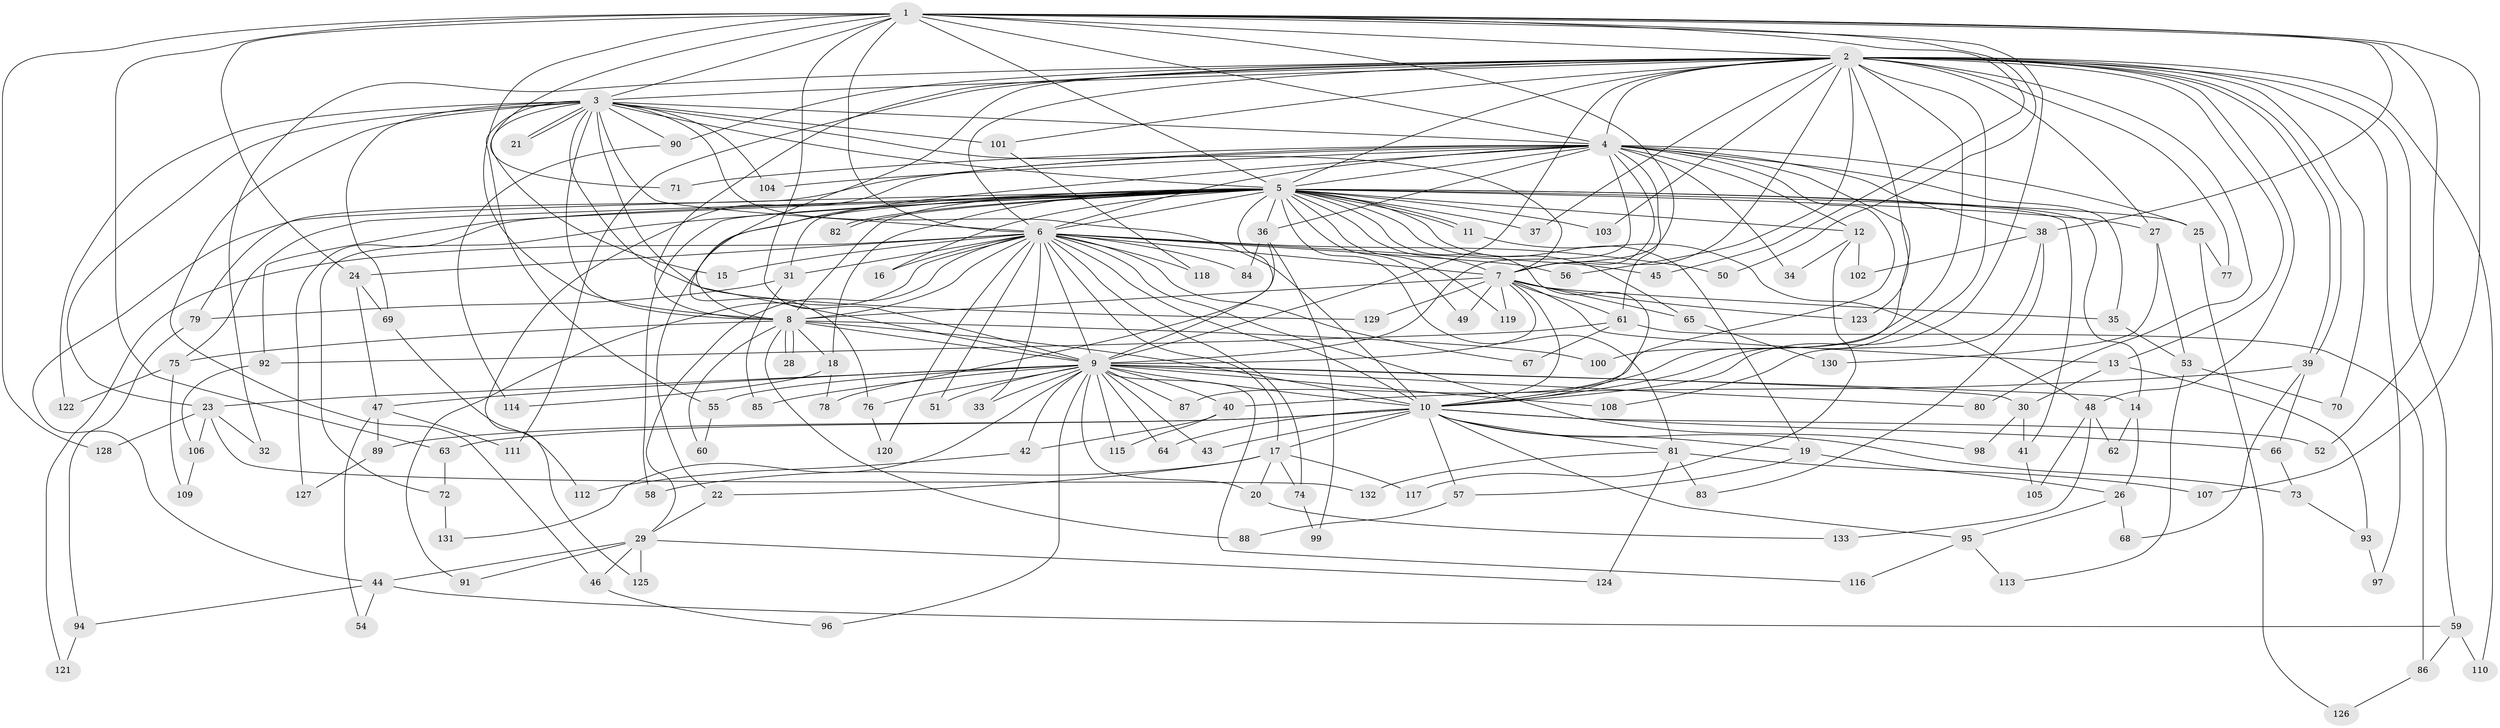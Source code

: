 // coarse degree distribution, {25: 0.0196078431372549, 28: 0.0196078431372549, 19: 0.0196078431372549, 21: 0.00980392156862745, 34: 0.00980392156862745, 13: 0.00980392156862745, 5: 0.049019607843137254, 4: 0.10784313725490197, 2: 0.5, 8: 0.00980392156862745, 6: 0.058823529411764705, 3: 0.17647058823529413, 7: 0.00980392156862745}
// Generated by graph-tools (version 1.1) at 2025/51/02/27/25 19:51:41]
// undirected, 133 vertices, 291 edges
graph export_dot {
graph [start="1"]
  node [color=gray90,style=filled];
  1;
  2;
  3;
  4;
  5;
  6;
  7;
  8;
  9;
  10;
  11;
  12;
  13;
  14;
  15;
  16;
  17;
  18;
  19;
  20;
  21;
  22;
  23;
  24;
  25;
  26;
  27;
  28;
  29;
  30;
  31;
  32;
  33;
  34;
  35;
  36;
  37;
  38;
  39;
  40;
  41;
  42;
  43;
  44;
  45;
  46;
  47;
  48;
  49;
  50;
  51;
  52;
  53;
  54;
  55;
  56;
  57;
  58;
  59;
  60;
  61;
  62;
  63;
  64;
  65;
  66;
  67;
  68;
  69;
  70;
  71;
  72;
  73;
  74;
  75;
  76;
  77;
  78;
  79;
  80;
  81;
  82;
  83;
  84;
  85;
  86;
  87;
  88;
  89;
  90;
  91;
  92;
  93;
  94;
  95;
  96;
  97;
  98;
  99;
  100;
  101;
  102;
  103;
  104;
  105;
  106;
  107;
  108;
  109;
  110;
  111;
  112;
  113;
  114;
  115;
  116;
  117;
  118;
  119;
  120;
  121;
  122;
  123;
  124;
  125;
  126;
  127;
  128;
  129;
  130;
  131;
  132;
  133;
  1 -- 2;
  1 -- 3;
  1 -- 4;
  1 -- 5;
  1 -- 6;
  1 -- 7;
  1 -- 8;
  1 -- 9;
  1 -- 10;
  1 -- 24;
  1 -- 38;
  1 -- 45;
  1 -- 50;
  1 -- 52;
  1 -- 63;
  1 -- 71;
  1 -- 107;
  1 -- 128;
  2 -- 3;
  2 -- 4;
  2 -- 5;
  2 -- 6;
  2 -- 7;
  2 -- 8;
  2 -- 9;
  2 -- 10;
  2 -- 13;
  2 -- 27;
  2 -- 32;
  2 -- 37;
  2 -- 39;
  2 -- 39;
  2 -- 48;
  2 -- 56;
  2 -- 59;
  2 -- 70;
  2 -- 76;
  2 -- 77;
  2 -- 80;
  2 -- 90;
  2 -- 97;
  2 -- 100;
  2 -- 101;
  2 -- 103;
  2 -- 110;
  2 -- 111;
  2 -- 123;
  3 -- 4;
  3 -- 5;
  3 -- 6;
  3 -- 7;
  3 -- 8;
  3 -- 9;
  3 -- 10;
  3 -- 15;
  3 -- 21;
  3 -- 21;
  3 -- 23;
  3 -- 46;
  3 -- 55;
  3 -- 69;
  3 -- 90;
  3 -- 101;
  3 -- 104;
  3 -- 122;
  3 -- 129;
  4 -- 5;
  4 -- 6;
  4 -- 7;
  4 -- 8;
  4 -- 9;
  4 -- 10;
  4 -- 12;
  4 -- 25;
  4 -- 34;
  4 -- 35;
  4 -- 36;
  4 -- 38;
  4 -- 61;
  4 -- 71;
  4 -- 79;
  4 -- 87;
  4 -- 104;
  4 -- 125;
  5 -- 6;
  5 -- 7;
  5 -- 8;
  5 -- 9;
  5 -- 10;
  5 -- 11;
  5 -- 11;
  5 -- 12;
  5 -- 14;
  5 -- 16;
  5 -- 18;
  5 -- 19;
  5 -- 22;
  5 -- 25;
  5 -- 27;
  5 -- 31;
  5 -- 36;
  5 -- 37;
  5 -- 41;
  5 -- 44;
  5 -- 49;
  5 -- 58;
  5 -- 65;
  5 -- 72;
  5 -- 75;
  5 -- 81;
  5 -- 82;
  5 -- 82;
  5 -- 92;
  5 -- 103;
  5 -- 119;
  5 -- 127;
  6 -- 7;
  6 -- 8;
  6 -- 9;
  6 -- 10;
  6 -- 15;
  6 -- 16;
  6 -- 17;
  6 -- 24;
  6 -- 29;
  6 -- 31;
  6 -- 33;
  6 -- 45;
  6 -- 50;
  6 -- 51;
  6 -- 56;
  6 -- 67;
  6 -- 74;
  6 -- 84;
  6 -- 91;
  6 -- 98;
  6 -- 118;
  6 -- 120;
  6 -- 121;
  7 -- 8;
  7 -- 9;
  7 -- 10;
  7 -- 13;
  7 -- 35;
  7 -- 49;
  7 -- 61;
  7 -- 65;
  7 -- 119;
  7 -- 123;
  7 -- 129;
  8 -- 9;
  8 -- 10;
  8 -- 18;
  8 -- 28;
  8 -- 28;
  8 -- 60;
  8 -- 75;
  8 -- 88;
  8 -- 100;
  9 -- 10;
  9 -- 14;
  9 -- 20;
  9 -- 23;
  9 -- 30;
  9 -- 33;
  9 -- 40;
  9 -- 42;
  9 -- 43;
  9 -- 47;
  9 -- 51;
  9 -- 55;
  9 -- 64;
  9 -- 76;
  9 -- 80;
  9 -- 85;
  9 -- 87;
  9 -- 96;
  9 -- 108;
  9 -- 115;
  9 -- 116;
  9 -- 131;
  10 -- 17;
  10 -- 19;
  10 -- 43;
  10 -- 52;
  10 -- 57;
  10 -- 63;
  10 -- 64;
  10 -- 66;
  10 -- 73;
  10 -- 81;
  10 -- 89;
  10 -- 95;
  11 -- 48;
  12 -- 34;
  12 -- 102;
  12 -- 117;
  13 -- 30;
  13 -- 93;
  14 -- 26;
  14 -- 62;
  17 -- 20;
  17 -- 22;
  17 -- 58;
  17 -- 74;
  17 -- 117;
  18 -- 78;
  18 -- 114;
  19 -- 26;
  19 -- 57;
  20 -- 133;
  22 -- 29;
  23 -- 32;
  23 -- 106;
  23 -- 128;
  23 -- 132;
  24 -- 47;
  24 -- 69;
  25 -- 77;
  25 -- 126;
  26 -- 68;
  26 -- 95;
  27 -- 53;
  27 -- 130;
  29 -- 44;
  29 -- 46;
  29 -- 91;
  29 -- 124;
  29 -- 125;
  30 -- 41;
  30 -- 98;
  31 -- 79;
  31 -- 85;
  35 -- 53;
  36 -- 78;
  36 -- 84;
  36 -- 99;
  38 -- 83;
  38 -- 102;
  38 -- 108;
  39 -- 40;
  39 -- 66;
  39 -- 68;
  40 -- 42;
  40 -- 115;
  41 -- 105;
  42 -- 112;
  44 -- 54;
  44 -- 59;
  44 -- 94;
  46 -- 96;
  47 -- 54;
  47 -- 89;
  47 -- 111;
  48 -- 62;
  48 -- 105;
  48 -- 133;
  53 -- 70;
  53 -- 113;
  55 -- 60;
  57 -- 88;
  59 -- 86;
  59 -- 110;
  61 -- 67;
  61 -- 86;
  61 -- 92;
  63 -- 72;
  65 -- 130;
  66 -- 73;
  69 -- 112;
  72 -- 131;
  73 -- 93;
  74 -- 99;
  75 -- 109;
  75 -- 122;
  76 -- 120;
  79 -- 94;
  81 -- 83;
  81 -- 107;
  81 -- 124;
  81 -- 132;
  86 -- 126;
  89 -- 127;
  90 -- 114;
  92 -- 106;
  93 -- 97;
  94 -- 121;
  95 -- 113;
  95 -- 116;
  101 -- 118;
  106 -- 109;
}
